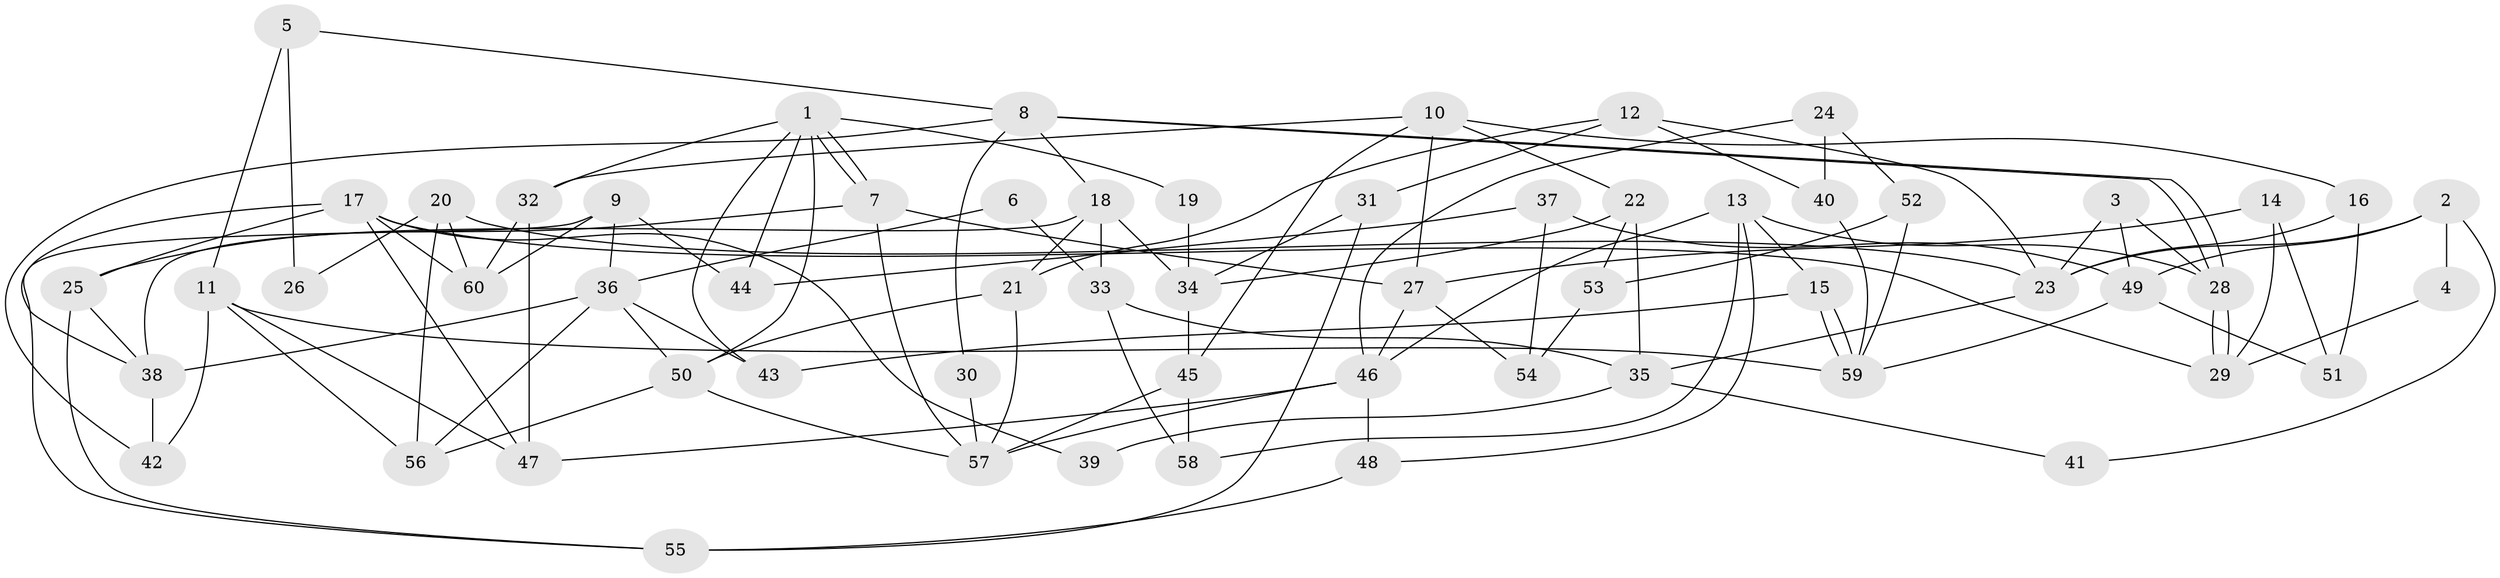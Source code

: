 // coarse degree distribution, {9: 0.02857142857142857, 7: 0.17142857142857143, 5: 0.37142857142857144, 4: 0.14285714285714285, 6: 0.11428571428571428, 2: 0.05714285714285714, 3: 0.11428571428571428}
// Generated by graph-tools (version 1.1) at 2025/52/02/27/25 19:52:05]
// undirected, 60 vertices, 120 edges
graph export_dot {
graph [start="1"]
  node [color=gray90,style=filled];
  1;
  2;
  3;
  4;
  5;
  6;
  7;
  8;
  9;
  10;
  11;
  12;
  13;
  14;
  15;
  16;
  17;
  18;
  19;
  20;
  21;
  22;
  23;
  24;
  25;
  26;
  27;
  28;
  29;
  30;
  31;
  32;
  33;
  34;
  35;
  36;
  37;
  38;
  39;
  40;
  41;
  42;
  43;
  44;
  45;
  46;
  47;
  48;
  49;
  50;
  51;
  52;
  53;
  54;
  55;
  56;
  57;
  58;
  59;
  60;
  1 -- 32;
  1 -- 7;
  1 -- 7;
  1 -- 19;
  1 -- 43;
  1 -- 44;
  1 -- 50;
  2 -- 49;
  2 -- 23;
  2 -- 4;
  2 -- 41;
  3 -- 23;
  3 -- 28;
  3 -- 49;
  4 -- 29;
  5 -- 11;
  5 -- 8;
  5 -- 26;
  6 -- 36;
  6 -- 33;
  7 -- 57;
  7 -- 25;
  7 -- 27;
  8 -- 18;
  8 -- 28;
  8 -- 28;
  8 -- 30;
  8 -- 42;
  9 -- 55;
  9 -- 60;
  9 -- 36;
  9 -- 44;
  10 -- 27;
  10 -- 32;
  10 -- 16;
  10 -- 22;
  10 -- 45;
  11 -- 42;
  11 -- 56;
  11 -- 47;
  11 -- 59;
  12 -- 21;
  12 -- 40;
  12 -- 23;
  12 -- 31;
  13 -- 28;
  13 -- 15;
  13 -- 46;
  13 -- 48;
  13 -- 58;
  14 -- 51;
  14 -- 29;
  14 -- 27;
  15 -- 43;
  15 -- 59;
  15 -- 59;
  16 -- 23;
  16 -- 51;
  17 -- 47;
  17 -- 38;
  17 -- 25;
  17 -- 29;
  17 -- 39;
  17 -- 60;
  18 -- 34;
  18 -- 38;
  18 -- 21;
  18 -- 33;
  19 -- 34;
  20 -- 23;
  20 -- 56;
  20 -- 26;
  20 -- 60;
  21 -- 57;
  21 -- 50;
  22 -- 34;
  22 -- 35;
  22 -- 53;
  23 -- 35;
  24 -- 52;
  24 -- 46;
  24 -- 40;
  25 -- 38;
  25 -- 55;
  27 -- 46;
  27 -- 54;
  28 -- 29;
  28 -- 29;
  30 -- 57;
  31 -- 55;
  31 -- 34;
  32 -- 47;
  32 -- 60;
  33 -- 58;
  33 -- 35;
  34 -- 45;
  35 -- 39;
  35 -- 41;
  36 -- 50;
  36 -- 38;
  36 -- 43;
  36 -- 56;
  37 -- 49;
  37 -- 44;
  37 -- 54;
  38 -- 42;
  40 -- 59;
  45 -- 57;
  45 -- 58;
  46 -- 47;
  46 -- 48;
  46 -- 57;
  48 -- 55;
  49 -- 59;
  49 -- 51;
  50 -- 56;
  50 -- 57;
  52 -- 53;
  52 -- 59;
  53 -- 54;
}
